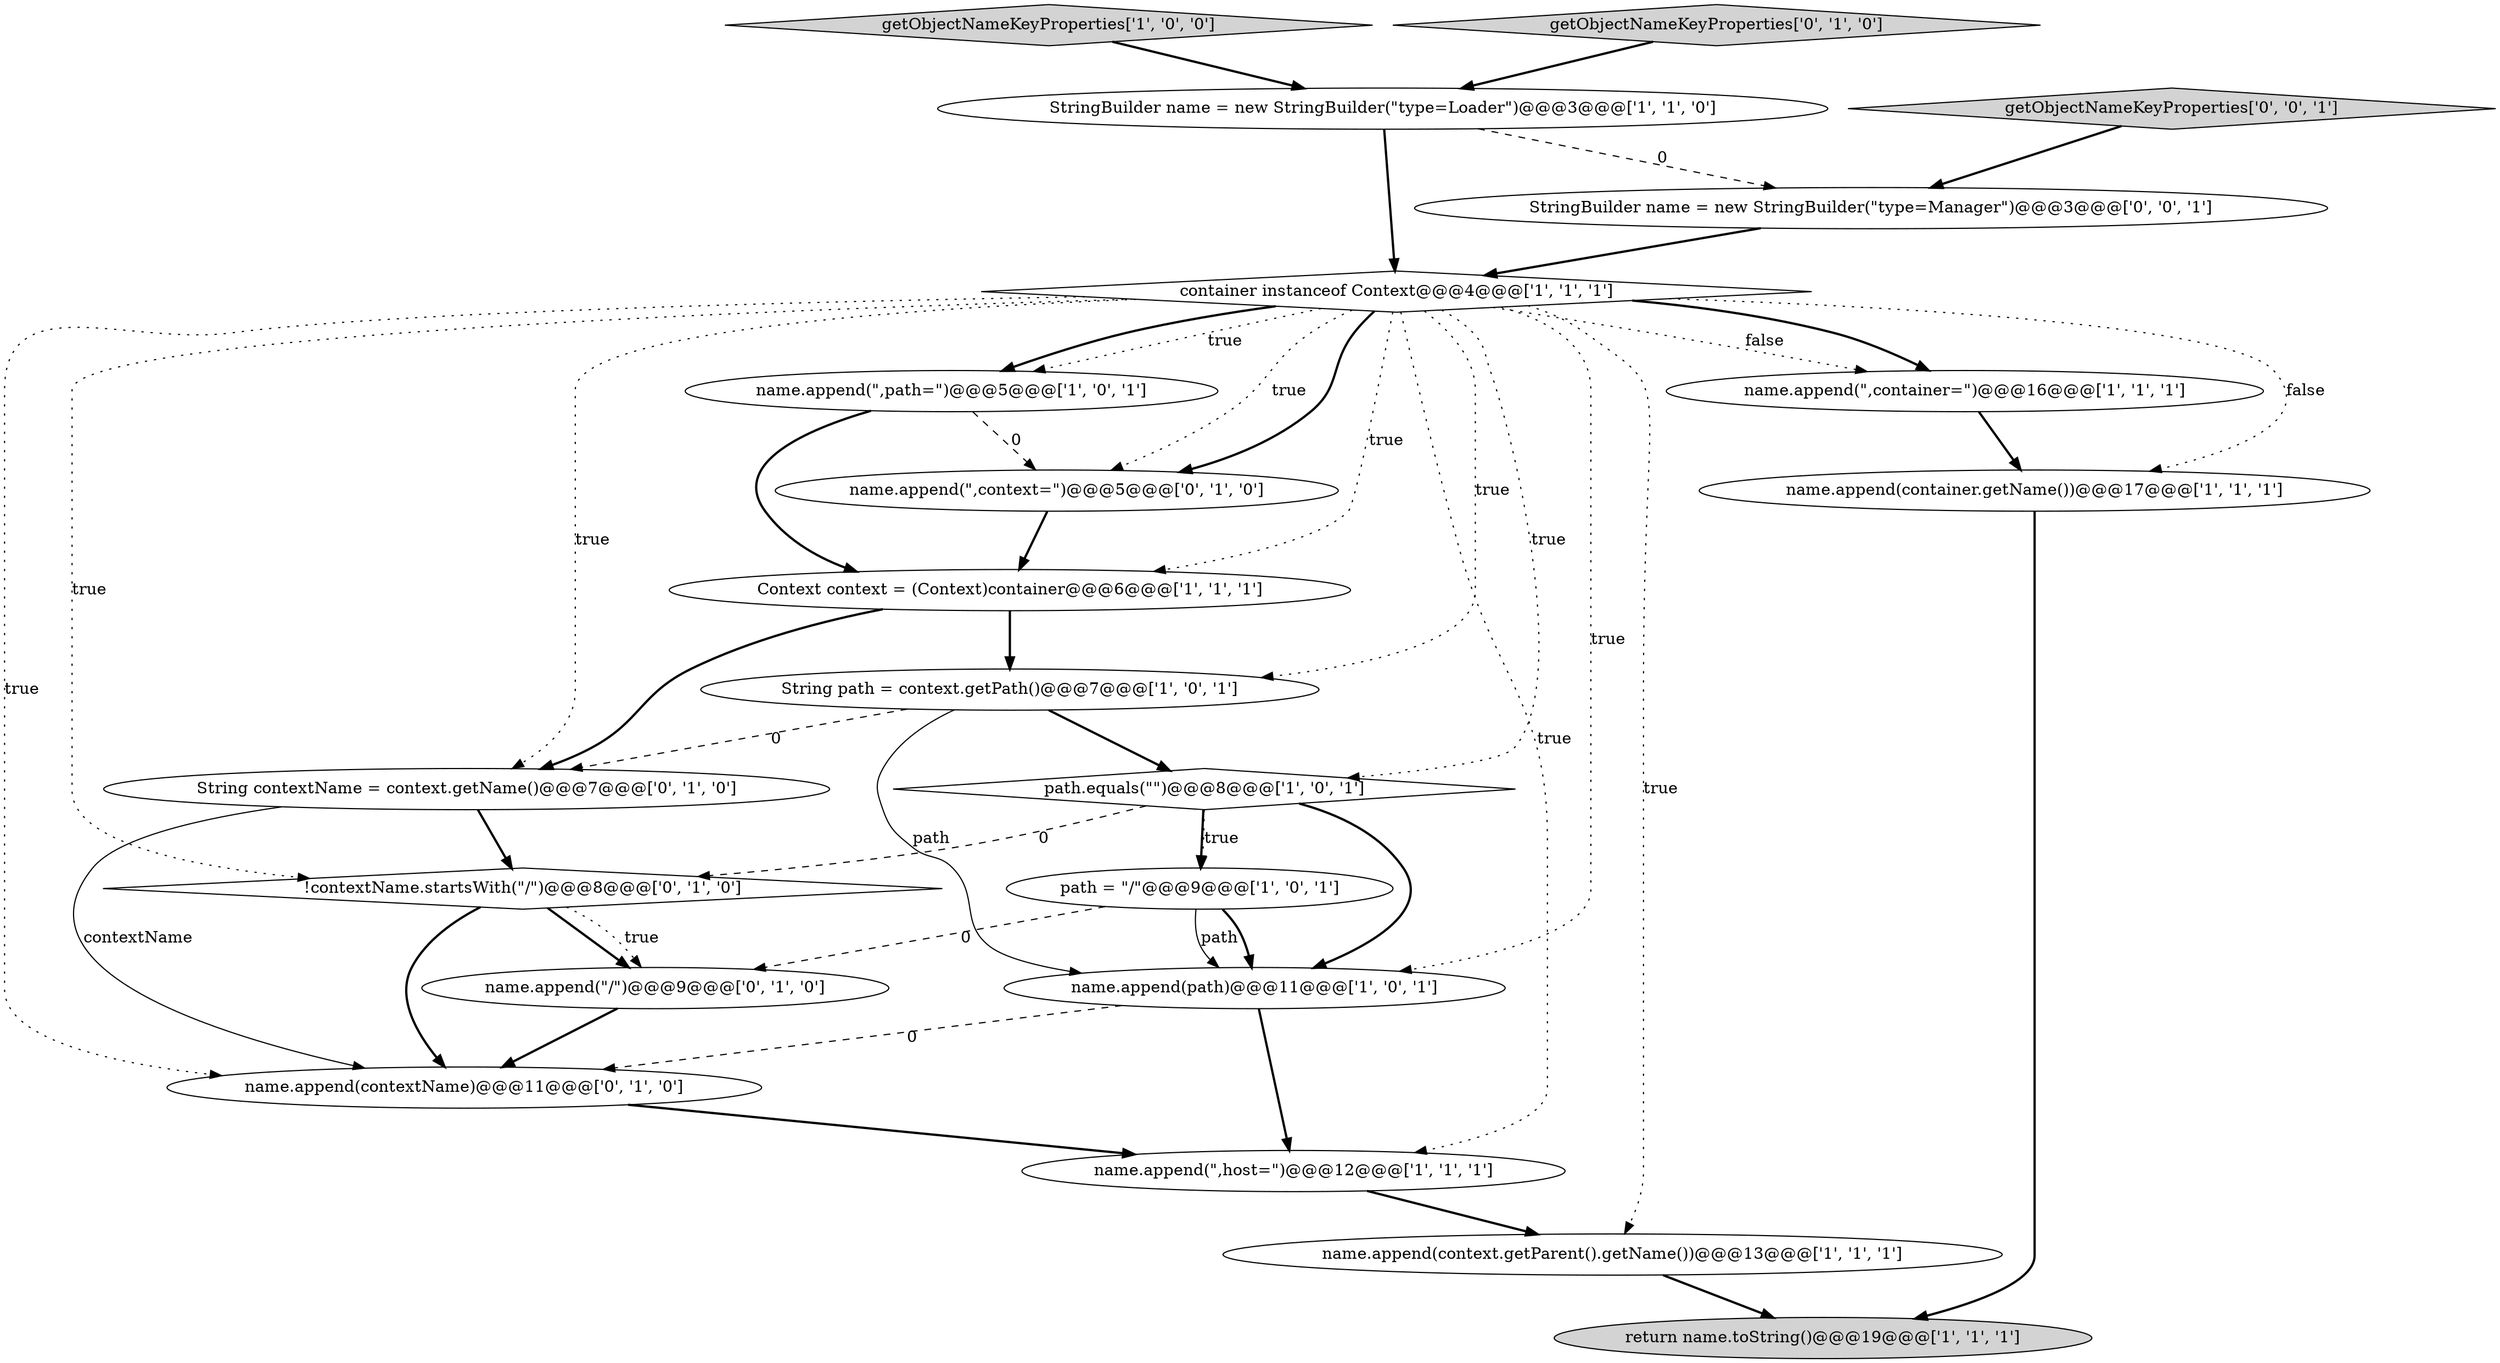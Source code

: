 digraph {
17 [style = filled, label = "name.append(\"/\")@@@9@@@['0', '1', '0']", fillcolor = white, shape = ellipse image = "AAA1AAABBB2BBB"];
8 [style = filled, label = "String path = context.getPath()@@@7@@@['1', '0', '1']", fillcolor = white, shape = ellipse image = "AAA0AAABBB1BBB"];
6 [style = filled, label = "name.append(path)@@@11@@@['1', '0', '1']", fillcolor = white, shape = ellipse image = "AAA0AAABBB1BBB"];
3 [style = filled, label = "return name.toString()@@@19@@@['1', '1', '1']", fillcolor = lightgray, shape = ellipse image = "AAA0AAABBB1BBB"];
16 [style = filled, label = "name.append(contextName)@@@11@@@['0', '1', '0']", fillcolor = white, shape = ellipse image = "AAA1AAABBB2BBB"];
2 [style = filled, label = "getObjectNameKeyProperties['1', '0', '0']", fillcolor = lightgray, shape = diamond image = "AAA0AAABBB1BBB"];
19 [style = filled, label = "String contextName = context.getName()@@@7@@@['0', '1', '0']", fillcolor = white, shape = ellipse image = "AAA1AAABBB2BBB"];
5 [style = filled, label = "container instanceof Context@@@4@@@['1', '1', '1']", fillcolor = white, shape = diamond image = "AAA0AAABBB1BBB"];
14 [style = filled, label = "!contextName.startsWith(\"/\")@@@8@@@['0', '1', '0']", fillcolor = white, shape = diamond image = "AAA1AAABBB2BBB"];
12 [style = filled, label = "path.equals(\"\")@@@8@@@['1', '0', '1']", fillcolor = white, shape = diamond image = "AAA0AAABBB1BBB"];
7 [style = filled, label = "name.append(\",path=\")@@@5@@@['1', '0', '1']", fillcolor = white, shape = ellipse image = "AAA0AAABBB1BBB"];
9 [style = filled, label = "name.append(\",container=\")@@@16@@@['1', '1', '1']", fillcolor = white, shape = ellipse image = "AAA0AAABBB1BBB"];
15 [style = filled, label = "name.append(\",context=\")@@@5@@@['0', '1', '0']", fillcolor = white, shape = ellipse image = "AAA1AAABBB2BBB"];
11 [style = filled, label = "StringBuilder name = new StringBuilder(\"type=Loader\")@@@3@@@['1', '1', '0']", fillcolor = white, shape = ellipse image = "AAA0AAABBB1BBB"];
20 [style = filled, label = "getObjectNameKeyProperties['0', '0', '1']", fillcolor = lightgray, shape = diamond image = "AAA0AAABBB3BBB"];
1 [style = filled, label = "path = \"/\"@@@9@@@['1', '0', '1']", fillcolor = white, shape = ellipse image = "AAA0AAABBB1BBB"];
0 [style = filled, label = "Context context = (Context)container@@@6@@@['1', '1', '1']", fillcolor = white, shape = ellipse image = "AAA0AAABBB1BBB"];
21 [style = filled, label = "StringBuilder name = new StringBuilder(\"type=Manager\")@@@3@@@['0', '0', '1']", fillcolor = white, shape = ellipse image = "AAA0AAABBB3BBB"];
13 [style = filled, label = "name.append(context.getParent().getName())@@@13@@@['1', '1', '1']", fillcolor = white, shape = ellipse image = "AAA0AAABBB1BBB"];
18 [style = filled, label = "getObjectNameKeyProperties['0', '1', '0']", fillcolor = lightgray, shape = diamond image = "AAA0AAABBB2BBB"];
10 [style = filled, label = "name.append(container.getName())@@@17@@@['1', '1', '1']", fillcolor = white, shape = ellipse image = "AAA0AAABBB1BBB"];
4 [style = filled, label = "name.append(\",host=\")@@@12@@@['1', '1', '1']", fillcolor = white, shape = ellipse image = "AAA0AAABBB1BBB"];
5->8 [style = dotted, label="true"];
5->14 [style = dotted, label="true"];
5->0 [style = dotted, label="true"];
14->17 [style = bold, label=""];
5->19 [style = dotted, label="true"];
5->16 [style = dotted, label="true"];
7->15 [style = dashed, label="0"];
6->4 [style = bold, label=""];
8->12 [style = bold, label=""];
14->16 [style = bold, label=""];
16->4 [style = bold, label=""];
1->6 [style = solid, label="path"];
12->14 [style = dashed, label="0"];
19->16 [style = solid, label="contextName"];
2->11 [style = bold, label=""];
8->6 [style = solid, label="path"];
12->1 [style = bold, label=""];
5->13 [style = dotted, label="true"];
5->4 [style = dotted, label="true"];
0->19 [style = bold, label=""];
5->15 [style = dotted, label="true"];
0->8 [style = bold, label=""];
5->7 [style = dotted, label="true"];
5->12 [style = dotted, label="true"];
5->9 [style = bold, label=""];
11->21 [style = dashed, label="0"];
1->6 [style = bold, label=""];
10->3 [style = bold, label=""];
20->21 [style = bold, label=""];
5->6 [style = dotted, label="true"];
5->9 [style = dotted, label="false"];
15->0 [style = bold, label=""];
8->19 [style = dashed, label="0"];
7->0 [style = bold, label=""];
21->5 [style = bold, label=""];
6->16 [style = dashed, label="0"];
12->6 [style = bold, label=""];
18->11 [style = bold, label=""];
13->3 [style = bold, label=""];
5->10 [style = dotted, label="false"];
4->13 [style = bold, label=""];
19->14 [style = bold, label=""];
12->1 [style = dotted, label="true"];
1->17 [style = dashed, label="0"];
17->16 [style = bold, label=""];
5->7 [style = bold, label=""];
11->5 [style = bold, label=""];
5->15 [style = bold, label=""];
9->10 [style = bold, label=""];
14->17 [style = dotted, label="true"];
}
